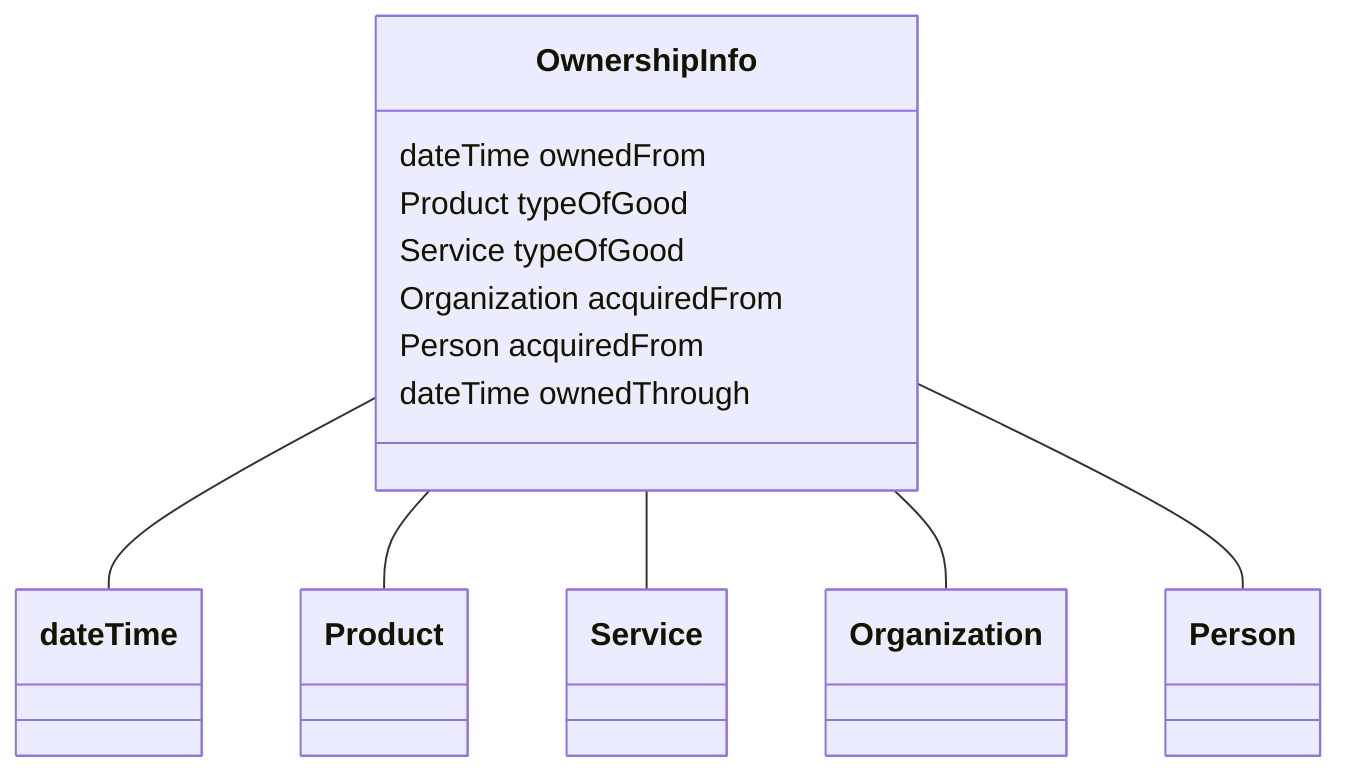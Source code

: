 classDiagram
  OwnershipInfo -- dateTime
  OwnershipInfo -- Product
  OwnershipInfo -- Service
  OwnershipInfo -- Organization
  OwnershipInfo -- Person


class OwnershipInfo {

  dateTime ownedFrom
  Product typeOfGood
  Service typeOfGood
  Organization acquiredFrom
  Person acquiredFrom
  dateTime ownedThrough

 }